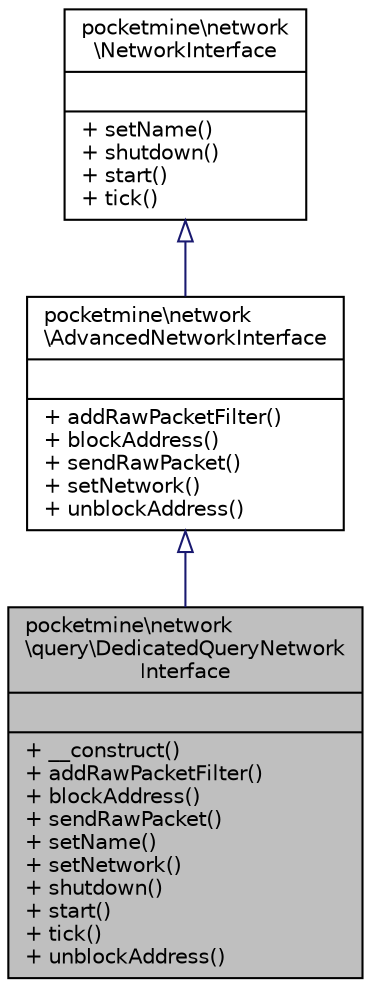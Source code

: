 digraph "pocketmine\network\query\DedicatedQueryNetworkInterface"
{
 // INTERACTIVE_SVG=YES
 // LATEX_PDF_SIZE
  edge [fontname="Helvetica",fontsize="10",labelfontname="Helvetica",labelfontsize="10"];
  node [fontname="Helvetica",fontsize="10",shape=record];
  Node1 [label="{pocketmine\\network\l\\query\\DedicatedQueryNetwork\lInterface\n||+ __construct()\l+ addRawPacketFilter()\l+ blockAddress()\l+ sendRawPacket()\l+ setName()\l+ setNetwork()\l+ shutdown()\l+ start()\l+ tick()\l+ unblockAddress()\l}",height=0.2,width=0.4,color="black", fillcolor="grey75", style="filled", fontcolor="black",tooltip=" "];
  Node2 -> Node1 [dir="back",color="midnightblue",fontsize="10",style="solid",arrowtail="onormal",fontname="Helvetica"];
  Node2 [label="{pocketmine\\network\l\\AdvancedNetworkInterface\n||+ addRawPacketFilter()\l+ blockAddress()\l+ sendRawPacket()\l+ setNetwork()\l+ unblockAddress()\l}",height=0.2,width=0.4,color="black", fillcolor="white", style="filled",URL="$dd/de4/interfacepocketmine_1_1network_1_1_advanced_network_interface.html",tooltip=" "];
  Node3 -> Node2 [dir="back",color="midnightblue",fontsize="10",style="solid",arrowtail="onormal",fontname="Helvetica"];
  Node3 [label="{pocketmine\\network\l\\NetworkInterface\n||+ setName()\l+ shutdown()\l+ start()\l+ tick()\l}",height=0.2,width=0.4,color="black", fillcolor="white", style="filled",URL="$db/d95/interfacepocketmine_1_1network_1_1_network_interface.html",tooltip=" "];
}
